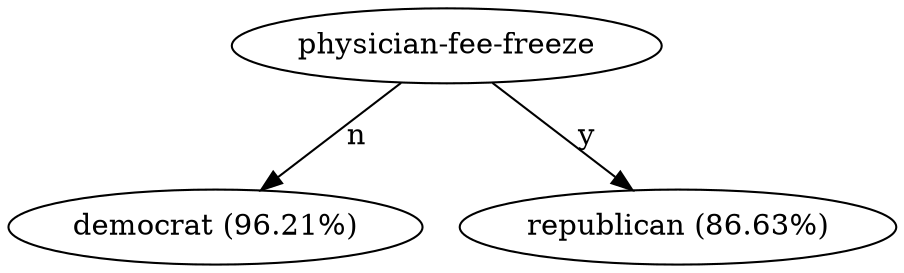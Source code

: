 digraph G {
"bg==" [ shape=oval label="physician-fee-freeze"]
"bg==" -> "bi0w" [ label="n" ]
"bi0w" [ shape=oval label="democrat (96.21%)"]
"bg==" -> "bi0x" [ label="y" ]
"bi0x" [ shape=oval label="republican (86.63%)"]
}
